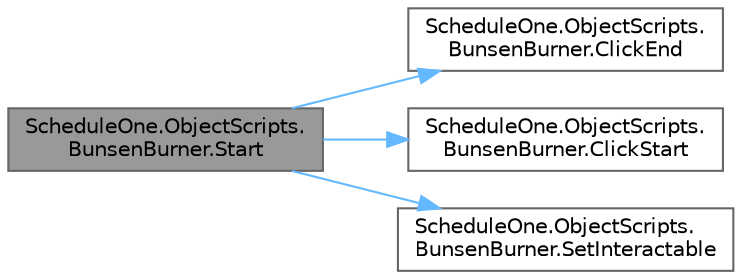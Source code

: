 digraph "ScheduleOne.ObjectScripts.BunsenBurner.Start"
{
 // LATEX_PDF_SIZE
  bgcolor="transparent";
  edge [fontname=Helvetica,fontsize=10,labelfontname=Helvetica,labelfontsize=10];
  node [fontname=Helvetica,fontsize=10,shape=box,height=0.2,width=0.4];
  rankdir="LR";
  Node1 [id="Node000001",label="ScheduleOne.ObjectScripts.\lBunsenBurner.Start",height=0.2,width=0.4,color="gray40", fillcolor="grey60", style="filled", fontcolor="black",tooltip=" "];
  Node1 -> Node2 [id="edge1_Node000001_Node000002",color="steelblue1",style="solid",tooltip=" "];
  Node2 [id="Node000002",label="ScheduleOne.ObjectScripts.\lBunsenBurner.ClickEnd",height=0.2,width=0.4,color="grey40", fillcolor="white", style="filled",URL="$class_schedule_one_1_1_object_scripts_1_1_bunsen_burner.html#a6c44fa767a28e8a5a384a0f52fa212a5",tooltip=" "];
  Node1 -> Node3 [id="edge2_Node000001_Node000003",color="steelblue1",style="solid",tooltip=" "];
  Node3 [id="Node000003",label="ScheduleOne.ObjectScripts.\lBunsenBurner.ClickStart",height=0.2,width=0.4,color="grey40", fillcolor="white", style="filled",URL="$class_schedule_one_1_1_object_scripts_1_1_bunsen_burner.html#a4021da8fe331fa0f4438049467dc4d9a",tooltip=" "];
  Node1 -> Node4 [id="edge3_Node000001_Node000004",color="steelblue1",style="solid",tooltip=" "];
  Node4 [id="Node000004",label="ScheduleOne.ObjectScripts.\lBunsenBurner.SetInteractable",height=0.2,width=0.4,color="grey40", fillcolor="white", style="filled",URL="$class_schedule_one_1_1_object_scripts_1_1_bunsen_burner.html#a14cb3750489356951c00d5aee1c84ec8",tooltip=" "];
}
